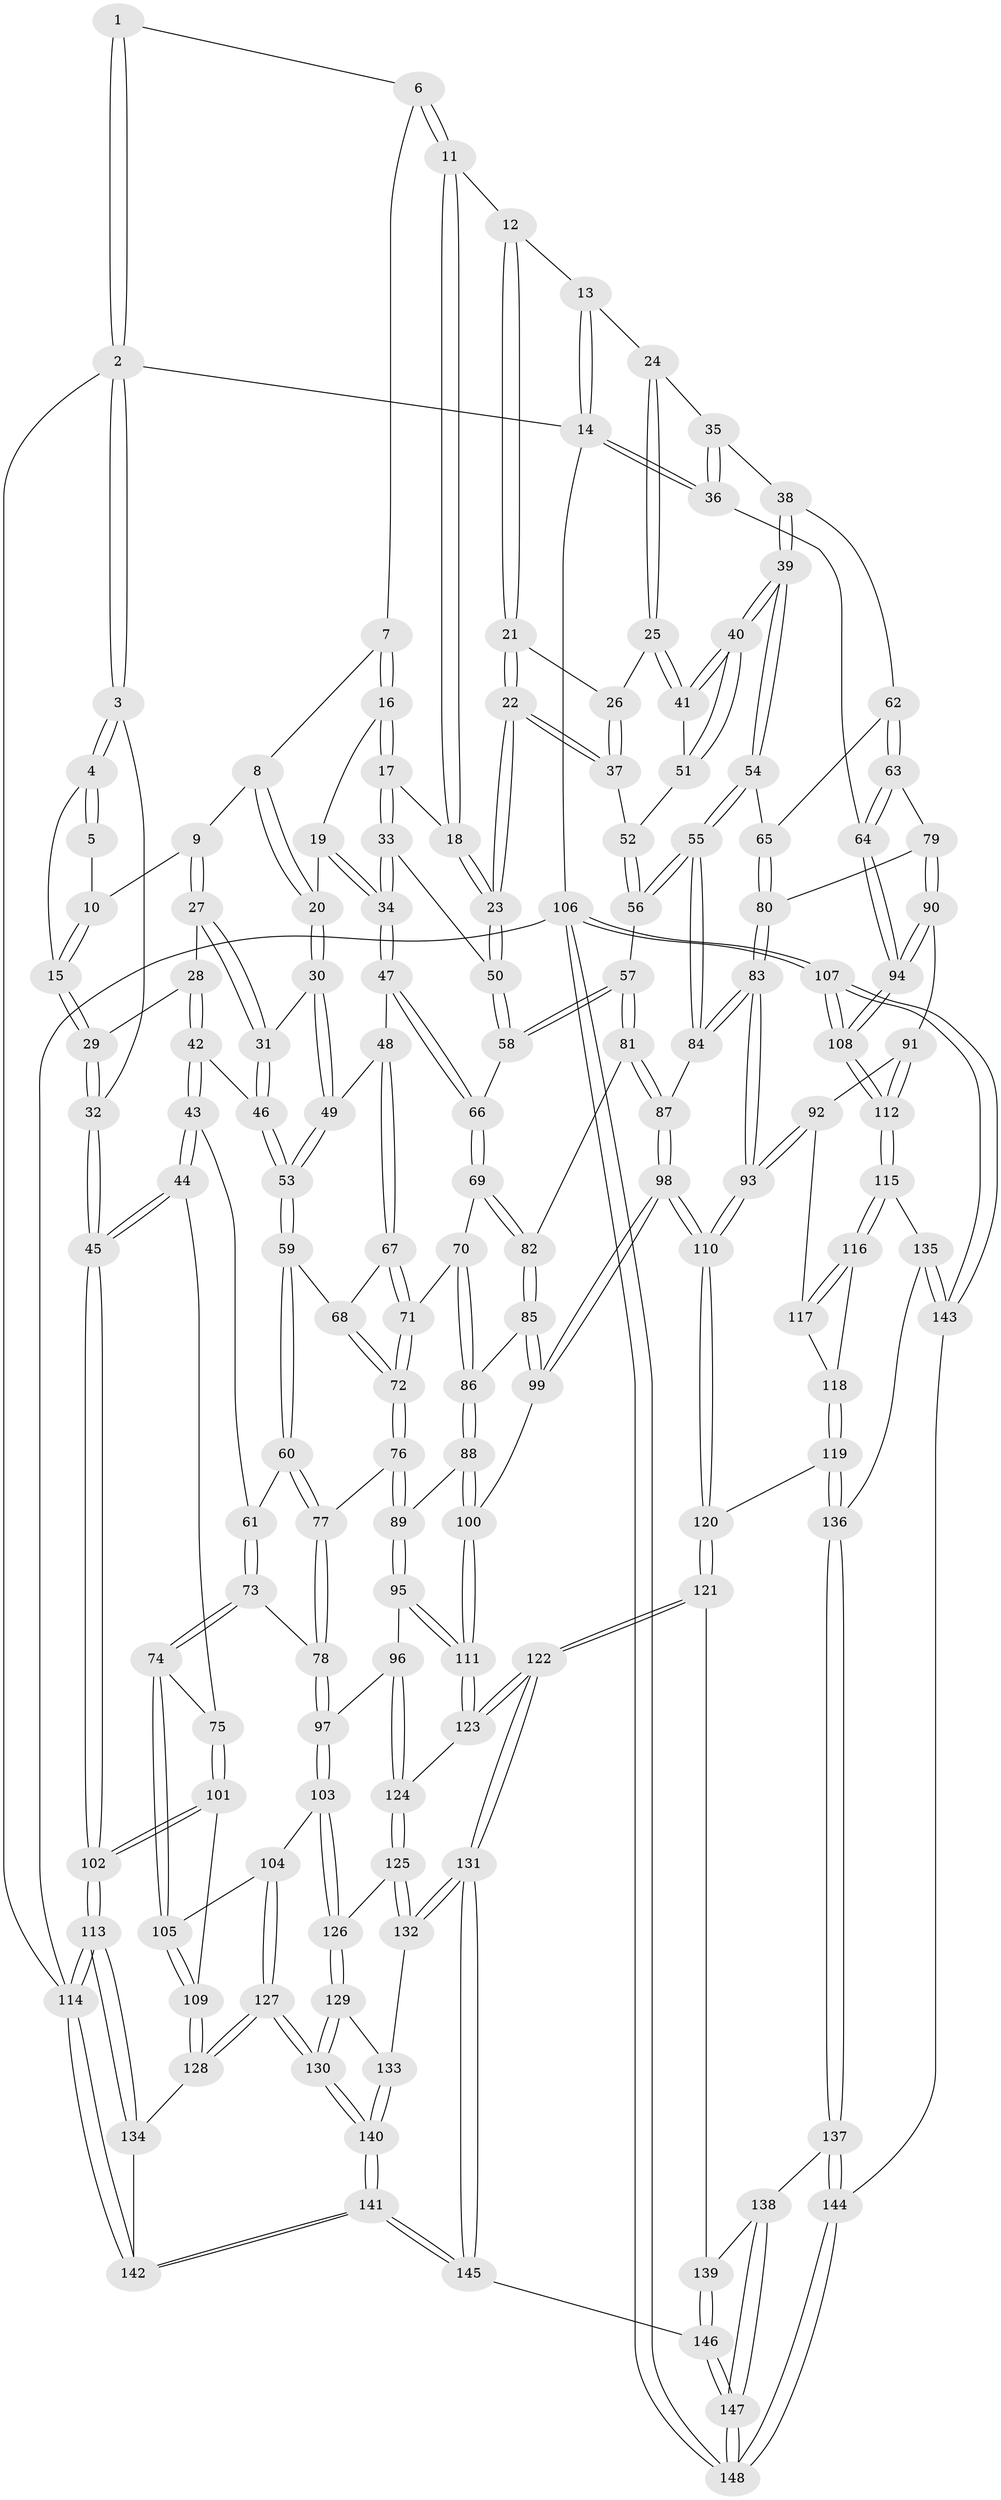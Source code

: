// Generated by graph-tools (version 1.1) at 2025/16/03/09/25 04:16:50]
// undirected, 148 vertices, 367 edges
graph export_dot {
graph [start="1"]
  node [color=gray90,style=filled];
  1 [pos="+0.22682620841147857+0"];
  2 [pos="+0+0"];
  3 [pos="+0+0.0994769742395794"];
  4 [pos="+0.043897860759182096+0.06538506640423285"];
  5 [pos="+0.09847732317024672+0"];
  6 [pos="+0.2635424629664465+0"];
  7 [pos="+0.27325016029162036+0"];
  8 [pos="+0.20929185818695162+0.07842692128260322"];
  9 [pos="+0.16221603666219928+0.12017245722709691"];
  10 [pos="+0.13691081003985767+0.10001442885021788"];
  11 [pos="+0.6132749667892575+0"];
  12 [pos="+0.6297251870356322+0"];
  13 [pos="+0.6386293661912972+0"];
  14 [pos="+1+0"];
  15 [pos="+0.0651206998850104+0.11951372958594103"];
  16 [pos="+0.3248915154511968+0.09823925277595666"];
  17 [pos="+0.4101185426665972+0.16501328604338625"];
  18 [pos="+0.5104682313614181+0.059595939587450686"];
  19 [pos="+0.26405994067702643+0.16997527850620514"];
  20 [pos="+0.24018615290770182+0.1930252539057601"];
  21 [pos="+0.6616962885524215+0.09950504517832029"];
  22 [pos="+0.5912362595736854+0.21199732806494906"];
  23 [pos="+0.5733753189245607+0.21521612058691467"];
  24 [pos="+0.8549532702840185+0.12421484667058559"];
  25 [pos="+0.7445220869997564+0.19402067098302553"];
  26 [pos="+0.7299093623569731+0.18339800965932407"];
  27 [pos="+0.16101181896157793+0.12685020788593548"];
  28 [pos="+0.10119145247738015+0.18768657916861742"];
  29 [pos="+0.0713224006772067+0.1808453657523183"];
  30 [pos="+0.23533373941242944+0.2017972956486365"];
  31 [pos="+0.23466528698402722+0.20219054970575706"];
  32 [pos="+0+0.3483151342971434"];
  33 [pos="+0.4161854829745943+0.22962614325228636"];
  34 [pos="+0.41544136497856093+0.230985394088035"];
  35 [pos="+0.8849328514789427+0.1361366586889041"];
  36 [pos="+1+0"];
  37 [pos="+0.6058816595490936+0.21951373342129513"];
  38 [pos="+0.8964637754753713+0.22520512049133573"];
  39 [pos="+0.7450975148623231+0.3018686419977314"];
  40 [pos="+0.7436979975541971+0.29701984451247737"];
  41 [pos="+0.7434448804737459+0.21263976407846347"];
  42 [pos="+0.15070612184798246+0.23507118802650537"];
  43 [pos="+0.10691306469580061+0.33178147969148253"];
  44 [pos="+0+0.39315409259368017"];
  45 [pos="+0+0.3594442918658512"];
  46 [pos="+0.21066178713678552+0.23095255209804755"];
  47 [pos="+0.4071033428594824+0.24792634648292566"];
  48 [pos="+0.40055281705351203+0.25019903804045496"];
  49 [pos="+0.3238879478218104+0.24076412252837612"];
  50 [pos="+0.5571049332577749+0.22880968451703207"];
  51 [pos="+0.6230875870347928+0.22889133701283162"];
  52 [pos="+0.6092668590415522+0.22255810803100218"];
  53 [pos="+0.2399350957982862+0.3136319829157295"];
  54 [pos="+0.7411525409800062+0.3448856890609591"];
  55 [pos="+0.7274430435192532+0.3638106577880364"];
  56 [pos="+0.6587862980760196+0.3650411831889342"];
  57 [pos="+0.5994770825150675+0.37868093327528496"];
  58 [pos="+0.5651338168609976+0.35057920852097024"];
  59 [pos="+0.24302557294684948+0.3404100056335808"];
  60 [pos="+0.24274397927228153+0.34079695132257254"];
  61 [pos="+0.19528688258450477+0.35540202586271424"];
  62 [pos="+0.9171378496589657+0.25616678347449856"];
  63 [pos="+1+0.32087125963880403"];
  64 [pos="+1+0.3098462340968335"];
  65 [pos="+0.8718979189904176+0.354136764501236"];
  66 [pos="+0.4485439929464637+0.3508815619612418"];
  67 [pos="+0.31833965568515243+0.32914599848255743"];
  68 [pos="+0.2608518100832051+0.3391605924432671"];
  69 [pos="+0.4441456126876115+0.3624396934375285"];
  70 [pos="+0.4094886105523341+0.40107689337748453"];
  71 [pos="+0.36405205880845576+0.41212114774633246"];
  72 [pos="+0.35098527364096765+0.42383084971153934"];
  73 [pos="+0.15997821355853084+0.48814014053122723"];
  74 [pos="+0.11107897126901016+0.4935372734078732"];
  75 [pos="+0.09049125335251651+0.4794507616855263"];
  76 [pos="+0.3328280957094605+0.4444562995140788"];
  77 [pos="+0.2709277927605552+0.44686889911182015"];
  78 [pos="+0.21907509462622485+0.5033621709615573"];
  79 [pos="+0.948905097127038+0.40581550967585905"];
  80 [pos="+0.9045446135835642+0.3946079218448973"];
  81 [pos="+0.5692743138864101+0.46611774717349364"];
  82 [pos="+0.5229992901492291+0.4774238908080165"];
  83 [pos="+0.7950381425855547+0.532666850865502"];
  84 [pos="+0.7337122257815009+0.3901456137448925"];
  85 [pos="+0.49564808392541254+0.4991625262998916"];
  86 [pos="+0.4440515686669862+0.5050497304966365"];
  87 [pos="+0.6161412894798332+0.5230942441142574"];
  88 [pos="+0.3938604425202823+0.5494936019551859"];
  89 [pos="+0.3799512703352547+0.5523417652596385"];
  90 [pos="+0.9535672139622412+0.519624047713974"];
  91 [pos="+0.9054467327602078+0.5594582238708944"];
  92 [pos="+0.8131369976717807+0.5735919342966003"];
  93 [pos="+0.7981091098967814+0.5720886816127173"];
  94 [pos="+1+0.5202790788904473"];
  95 [pos="+0.3278755228399297+0.599847444059543"];
  96 [pos="+0.29064304475013414+0.620980583573814"];
  97 [pos="+0.2862238840302457+0.6228611442738751"];
  98 [pos="+0.6665551359009548+0.6298655761532558"];
  99 [pos="+0.5340066199125613+0.6383964120975233"];
  100 [pos="+0.5150824180044411+0.6473488869395341"];
  101 [pos="+0+0.6868442181668664"];
  102 [pos="+0+0.6904729518637803"];
  103 [pos="+0.27434166773825897+0.6461250993083286"];
  104 [pos="+0.1867134708828656+0.6784090394144844"];
  105 [pos="+0.09466902063669493+0.655750892005945"];
  106 [pos="+1+1"];
  107 [pos="+1+1"];
  108 [pos="+1+0.820171014473344"];
  109 [pos="+0.027965660502063602+0.6870776560669309"];
  110 [pos="+0.7115973958742299+0.6517801947100671"];
  111 [pos="+0.4845096579510577+0.6866174737163552"];
  112 [pos="+1+0.7727287239775372"];
  113 [pos="+0+1"];
  114 [pos="+0+1"];
  115 [pos="+1+0.771859643454513"];
  116 [pos="+1+0.745115530930688"];
  117 [pos="+0.8764067326659634+0.6435948376579209"];
  118 [pos="+0.9023278545039043+0.721571255680963"];
  119 [pos="+0.7667197375584889+0.7654471243996894"];
  120 [pos="+0.7174260551052112+0.7117875998974795"];
  121 [pos="+0.6222124260336968+0.8028712083876516"];
  122 [pos="+0.5411002237509825+0.8440982440205239"];
  123 [pos="+0.4718169230522369+0.7170550837489637"];
  124 [pos="+0.4679873822835701+0.7180925783897139"];
  125 [pos="+0.40852835487690736+0.7454018119475315"];
  126 [pos="+0.31241061889198246+0.7238705668297803"];
  127 [pos="+0.17879191208128017+0.8440255297926059"];
  128 [pos="+0.10382447513829512+0.8266160918589126"];
  129 [pos="+0.3083672181507285+0.7472412987292607"];
  130 [pos="+0.22395229995377436+0.8931945910838462"];
  131 [pos="+0.53900345302447+0.8482499805328916"];
  132 [pos="+0.3943205397648674+0.8574243709405625"];
  133 [pos="+0.39076052217809404+0.859590572414315"];
  134 [pos="+0.07217577761490608+0.8479234470619054"];
  135 [pos="+0.9088739555584516+0.813284297592802"];
  136 [pos="+0.794638477741365+0.8136913530461154"];
  137 [pos="+0.794340591460258+0.8511006444001864"];
  138 [pos="+0.7902619959484383+0.8556439484034645"];
  139 [pos="+0.6816483297572319+0.9133759764772446"];
  140 [pos="+0.2648367982164281+1"];
  141 [pos="+0.2562511966809214+1"];
  142 [pos="+0.20734428168150013+1"];
  143 [pos="+0.9089441199087627+0.9359888947679853"];
  144 [pos="+0.8479488970537257+0.9242875432105802"];
  145 [pos="+0.5635426622998595+1"];
  146 [pos="+0.581630126336233+1"];
  147 [pos="+0.6396233977968147+1"];
  148 [pos="+0.7227255898916128+1"];
  1 -- 2;
  1 -- 2;
  1 -- 6;
  2 -- 3;
  2 -- 3;
  2 -- 14;
  2 -- 114;
  3 -- 4;
  3 -- 4;
  3 -- 32;
  4 -- 5;
  4 -- 5;
  4 -- 15;
  5 -- 10;
  6 -- 7;
  6 -- 11;
  6 -- 11;
  7 -- 8;
  7 -- 16;
  7 -- 16;
  8 -- 9;
  8 -- 20;
  8 -- 20;
  9 -- 10;
  9 -- 27;
  9 -- 27;
  10 -- 15;
  10 -- 15;
  11 -- 12;
  11 -- 18;
  11 -- 18;
  12 -- 13;
  12 -- 21;
  12 -- 21;
  13 -- 14;
  13 -- 14;
  13 -- 24;
  14 -- 36;
  14 -- 36;
  14 -- 106;
  15 -- 29;
  15 -- 29;
  16 -- 17;
  16 -- 17;
  16 -- 19;
  17 -- 18;
  17 -- 33;
  17 -- 33;
  18 -- 23;
  18 -- 23;
  19 -- 20;
  19 -- 34;
  19 -- 34;
  20 -- 30;
  20 -- 30;
  21 -- 22;
  21 -- 22;
  21 -- 26;
  22 -- 23;
  22 -- 23;
  22 -- 37;
  22 -- 37;
  23 -- 50;
  23 -- 50;
  24 -- 25;
  24 -- 25;
  24 -- 35;
  25 -- 26;
  25 -- 41;
  25 -- 41;
  26 -- 37;
  26 -- 37;
  27 -- 28;
  27 -- 31;
  27 -- 31;
  28 -- 29;
  28 -- 42;
  28 -- 42;
  29 -- 32;
  29 -- 32;
  30 -- 31;
  30 -- 49;
  30 -- 49;
  31 -- 46;
  31 -- 46;
  32 -- 45;
  32 -- 45;
  33 -- 34;
  33 -- 34;
  33 -- 50;
  34 -- 47;
  34 -- 47;
  35 -- 36;
  35 -- 36;
  35 -- 38;
  36 -- 64;
  37 -- 52;
  38 -- 39;
  38 -- 39;
  38 -- 62;
  39 -- 40;
  39 -- 40;
  39 -- 54;
  39 -- 54;
  40 -- 41;
  40 -- 41;
  40 -- 51;
  40 -- 51;
  41 -- 51;
  42 -- 43;
  42 -- 43;
  42 -- 46;
  43 -- 44;
  43 -- 44;
  43 -- 61;
  44 -- 45;
  44 -- 45;
  44 -- 75;
  45 -- 102;
  45 -- 102;
  46 -- 53;
  46 -- 53;
  47 -- 48;
  47 -- 66;
  47 -- 66;
  48 -- 49;
  48 -- 67;
  48 -- 67;
  49 -- 53;
  49 -- 53;
  50 -- 58;
  50 -- 58;
  51 -- 52;
  52 -- 56;
  52 -- 56;
  53 -- 59;
  53 -- 59;
  54 -- 55;
  54 -- 55;
  54 -- 65;
  55 -- 56;
  55 -- 56;
  55 -- 84;
  55 -- 84;
  56 -- 57;
  57 -- 58;
  57 -- 58;
  57 -- 81;
  57 -- 81;
  58 -- 66;
  59 -- 60;
  59 -- 60;
  59 -- 68;
  60 -- 61;
  60 -- 77;
  60 -- 77;
  61 -- 73;
  61 -- 73;
  62 -- 63;
  62 -- 63;
  62 -- 65;
  63 -- 64;
  63 -- 64;
  63 -- 79;
  64 -- 94;
  64 -- 94;
  65 -- 80;
  65 -- 80;
  66 -- 69;
  66 -- 69;
  67 -- 68;
  67 -- 71;
  67 -- 71;
  68 -- 72;
  68 -- 72;
  69 -- 70;
  69 -- 82;
  69 -- 82;
  70 -- 71;
  70 -- 86;
  70 -- 86;
  71 -- 72;
  71 -- 72;
  72 -- 76;
  72 -- 76;
  73 -- 74;
  73 -- 74;
  73 -- 78;
  74 -- 75;
  74 -- 105;
  74 -- 105;
  75 -- 101;
  75 -- 101;
  76 -- 77;
  76 -- 89;
  76 -- 89;
  77 -- 78;
  77 -- 78;
  78 -- 97;
  78 -- 97;
  79 -- 80;
  79 -- 90;
  79 -- 90;
  80 -- 83;
  80 -- 83;
  81 -- 82;
  81 -- 87;
  81 -- 87;
  82 -- 85;
  82 -- 85;
  83 -- 84;
  83 -- 84;
  83 -- 93;
  83 -- 93;
  84 -- 87;
  85 -- 86;
  85 -- 99;
  85 -- 99;
  86 -- 88;
  86 -- 88;
  87 -- 98;
  87 -- 98;
  88 -- 89;
  88 -- 100;
  88 -- 100;
  89 -- 95;
  89 -- 95;
  90 -- 91;
  90 -- 94;
  90 -- 94;
  91 -- 92;
  91 -- 112;
  91 -- 112;
  92 -- 93;
  92 -- 93;
  92 -- 117;
  93 -- 110;
  93 -- 110;
  94 -- 108;
  94 -- 108;
  95 -- 96;
  95 -- 111;
  95 -- 111;
  96 -- 97;
  96 -- 124;
  96 -- 124;
  97 -- 103;
  97 -- 103;
  98 -- 99;
  98 -- 99;
  98 -- 110;
  98 -- 110;
  99 -- 100;
  100 -- 111;
  100 -- 111;
  101 -- 102;
  101 -- 102;
  101 -- 109;
  102 -- 113;
  102 -- 113;
  103 -- 104;
  103 -- 126;
  103 -- 126;
  104 -- 105;
  104 -- 127;
  104 -- 127;
  105 -- 109;
  105 -- 109;
  106 -- 107;
  106 -- 107;
  106 -- 148;
  106 -- 148;
  106 -- 114;
  107 -- 108;
  107 -- 108;
  107 -- 143;
  107 -- 143;
  108 -- 112;
  108 -- 112;
  109 -- 128;
  109 -- 128;
  110 -- 120;
  110 -- 120;
  111 -- 123;
  111 -- 123;
  112 -- 115;
  112 -- 115;
  113 -- 114;
  113 -- 114;
  113 -- 134;
  113 -- 134;
  114 -- 142;
  114 -- 142;
  115 -- 116;
  115 -- 116;
  115 -- 135;
  116 -- 117;
  116 -- 117;
  116 -- 118;
  117 -- 118;
  118 -- 119;
  118 -- 119;
  119 -- 120;
  119 -- 136;
  119 -- 136;
  120 -- 121;
  120 -- 121;
  121 -- 122;
  121 -- 122;
  121 -- 139;
  122 -- 123;
  122 -- 123;
  122 -- 131;
  122 -- 131;
  123 -- 124;
  124 -- 125;
  124 -- 125;
  125 -- 126;
  125 -- 132;
  125 -- 132;
  126 -- 129;
  126 -- 129;
  127 -- 128;
  127 -- 128;
  127 -- 130;
  127 -- 130;
  128 -- 134;
  129 -- 130;
  129 -- 130;
  129 -- 133;
  130 -- 140;
  130 -- 140;
  131 -- 132;
  131 -- 132;
  131 -- 145;
  131 -- 145;
  132 -- 133;
  133 -- 140;
  133 -- 140;
  134 -- 142;
  135 -- 136;
  135 -- 143;
  135 -- 143;
  136 -- 137;
  136 -- 137;
  137 -- 138;
  137 -- 144;
  137 -- 144;
  138 -- 139;
  138 -- 147;
  138 -- 147;
  139 -- 146;
  139 -- 146;
  140 -- 141;
  140 -- 141;
  141 -- 142;
  141 -- 142;
  141 -- 145;
  141 -- 145;
  143 -- 144;
  144 -- 148;
  144 -- 148;
  145 -- 146;
  146 -- 147;
  146 -- 147;
  147 -- 148;
  147 -- 148;
}
